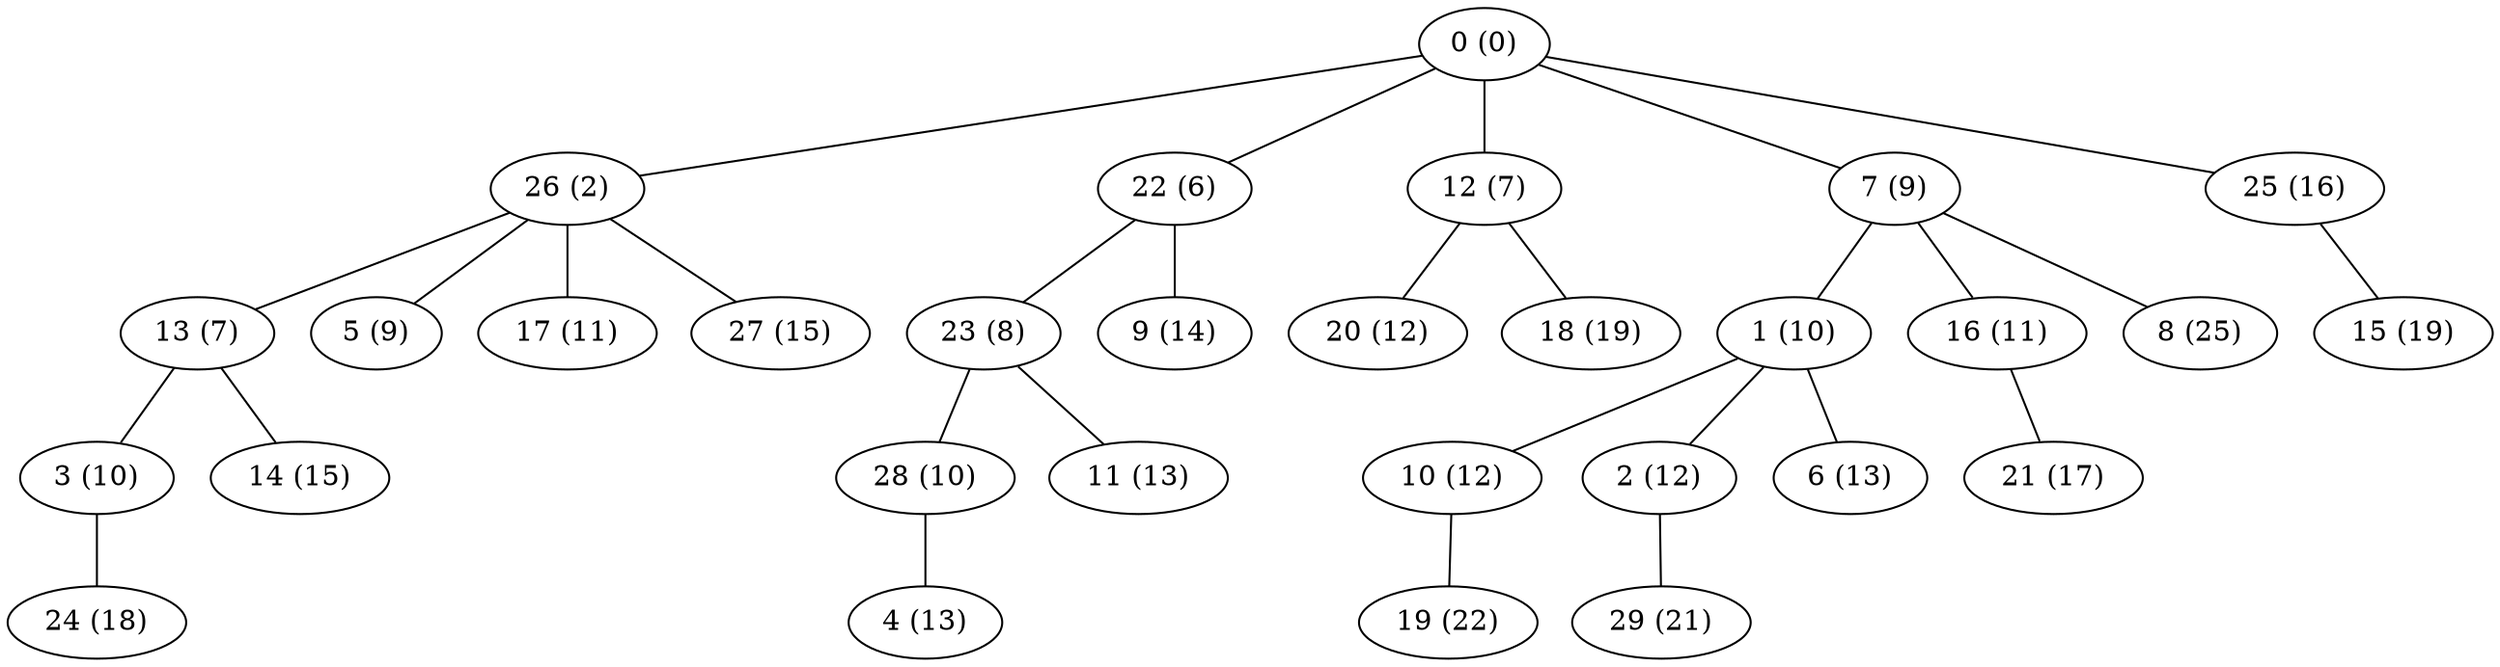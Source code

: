 graph grafoGeografico_30_46_Dijkstra  {
"0 (0)";
"26 (2)";
"22 (6)";
"13 (7)";
"12 (7)";
"23 (8)";
"7 (9)";
"5 (9)";
"1 (10)";
"28 (10)";
"3 (10)";
"16 (11)";
"17 (11)";
"10 (12)";
"2 (12)";
"20 (12)";
"6 (13)";
"11 (13)";
"4 (13)";
"9 (14)";
"27 (15)";
"14 (15)";
"25 (16)";
"21 (17)";
"24 (18)";
"18 (19)";
"15 (19)";
"29 (21)";
"19 (22)";
"8 (25)";
"0 (0)" -- "26 (2)";
"0 (0)" -- "22 (6)";
"26 (2)" -- "13 (7)";
"0 (0)" -- "12 (7)";
"22 (6)" -- "23 (8)";
"0 (0)" -- "7 (9)";
"26 (2)" -- "5 (9)";
"7 (9)" -- "1 (10)";
"23 (8)" -- "28 (10)";
"13 (7)" -- "3 (10)";
"7 (9)" -- "16 (11)";
"26 (2)" -- "17 (11)";
"1 (10)" -- "10 (12)";
"1 (10)" -- "2 (12)";
"12 (7)" -- "20 (12)";
"1 (10)" -- "6 (13)";
"23 (8)" -- "11 (13)";
"28 (10)" -- "4 (13)";
"22 (6)" -- "9 (14)";
"26 (2)" -- "27 (15)";
"13 (7)" -- "14 (15)";
"0 (0)" -- "25 (16)";
"16 (11)" -- "21 (17)";
"3 (10)" -- "24 (18)";
"12 (7)" -- "18 (19)";
"25 (16)" -- "15 (19)";
"2 (12)" -- "29 (21)";
"10 (12)" -- "19 (22)";
"7 (9)" -- "8 (25)";
}